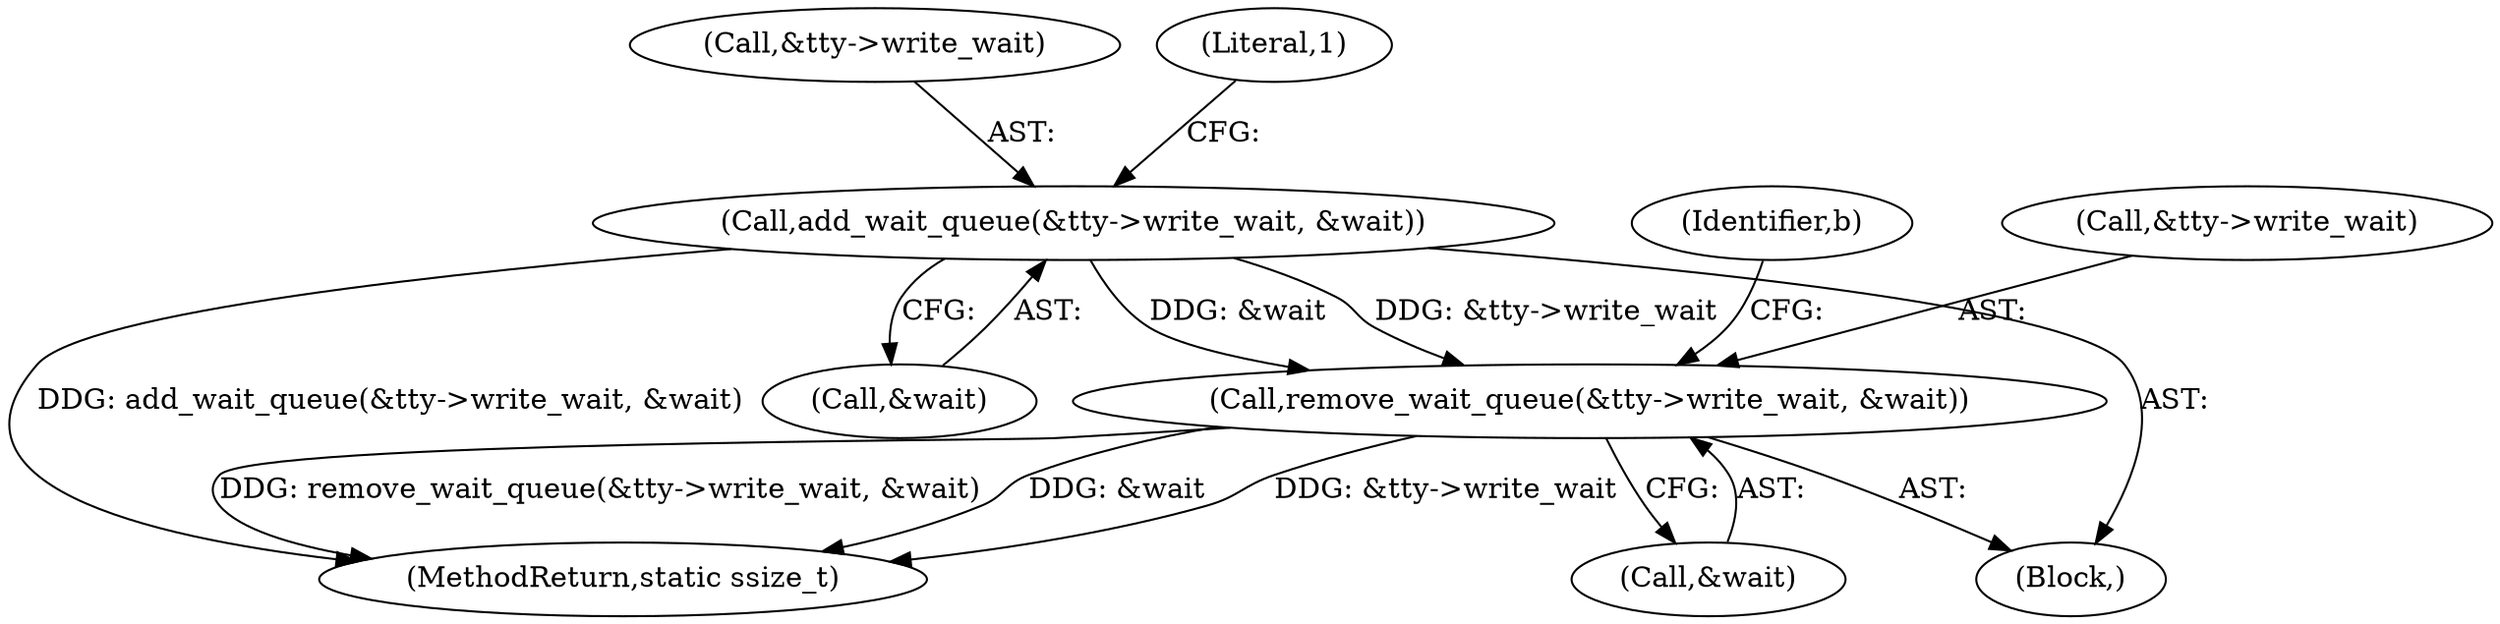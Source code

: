 digraph "0_linux_4291086b1f081b869c6d79e5b7441633dc3ace00@API" {
"1000331" [label="(Call,remove_wait_queue(&tty->write_wait, &wait))"];
"1000147" [label="(Call,add_wait_queue(&tty->write_wait, &wait))"];
"1000368" [label="(MethodReturn,static ssize_t)"];
"1000336" [label="(Call,&wait)"];
"1000152" [label="(Call,&wait)"];
"1000332" [label="(Call,&tty->write_wait)"];
"1000331" [label="(Call,remove_wait_queue(&tty->write_wait, &wait))"];
"1000342" [label="(Identifier,b)"];
"1000147" [label="(Call,add_wait_queue(&tty->write_wait, &wait))"];
"1000148" [label="(Call,&tty->write_wait)"];
"1000155" [label="(Literal,1)"];
"1000107" [label="(Block,)"];
"1000331" -> "1000107"  [label="AST: "];
"1000331" -> "1000336"  [label="CFG: "];
"1000332" -> "1000331"  [label="AST: "];
"1000336" -> "1000331"  [label="AST: "];
"1000342" -> "1000331"  [label="CFG: "];
"1000331" -> "1000368"  [label="DDG: remove_wait_queue(&tty->write_wait, &wait)"];
"1000331" -> "1000368"  [label="DDG: &wait"];
"1000331" -> "1000368"  [label="DDG: &tty->write_wait"];
"1000147" -> "1000331"  [label="DDG: &tty->write_wait"];
"1000147" -> "1000331"  [label="DDG: &wait"];
"1000147" -> "1000107"  [label="AST: "];
"1000147" -> "1000152"  [label="CFG: "];
"1000148" -> "1000147"  [label="AST: "];
"1000152" -> "1000147"  [label="AST: "];
"1000155" -> "1000147"  [label="CFG: "];
"1000147" -> "1000368"  [label="DDG: add_wait_queue(&tty->write_wait, &wait)"];
}
